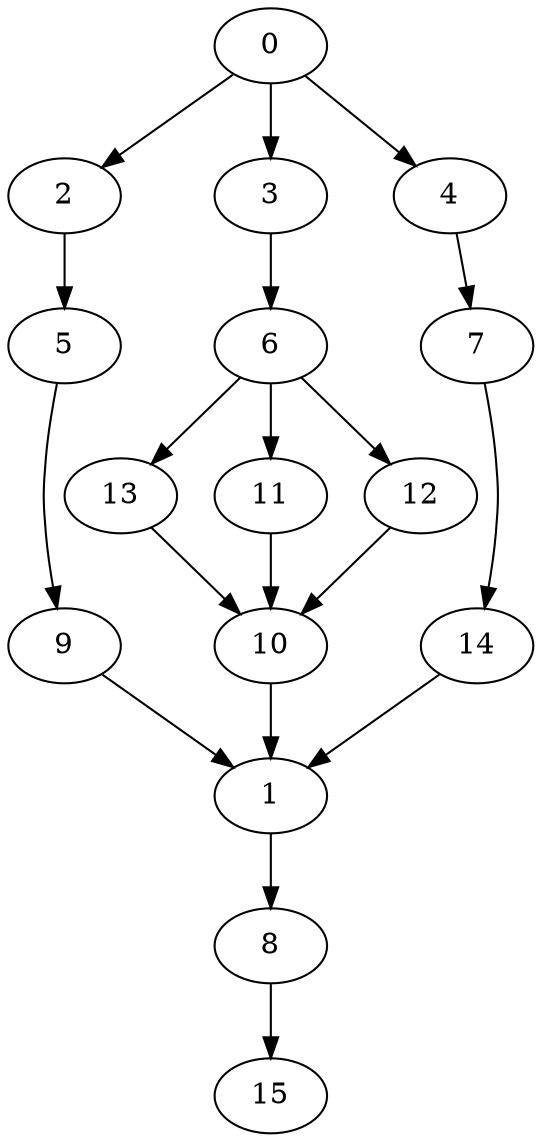 digraph "SeriesParallel-MaxBf-3_Nodes_16_CCR_10.00_WeightType_Random#9_Heterogeneous-4-2" {
0 [Weight=9];
2 [Weight=7];
3 [Weight=3];
4 [Weight=5];
6 [Weight=5];
5 [Weight=7];
13 [Weight=9];
7 [Weight=7];
11 [Weight=8];
12 [Weight=7];
14 [Weight=7];
10 [Weight=7];
9 [Weight=4];
1 [Weight=8];
8 [Weight=8];
15 [Weight=6];
9 -> 1 [Weight=18];
12 -> 10 [Weight=28];
7 -> 14 [Weight=65];
10 -> 1 [Weight=18];
13 -> 10 [Weight=83];
2 -> 5 [Weight=92];
6 -> 12 [Weight=55];
3 -> 6 [Weight=37];
0 -> 3 [Weight=46];
14 -> 1 [Weight=28];
5 -> 9 [Weight=92];
6 -> 11 [Weight=46];
8 -> 15 [Weight=83];
11 -> 10 [Weight=65];
6 -> 13 [Weight=55];
1 -> 8 [Weight=83];
4 -> 7 [Weight=74];
0 -> 4 [Weight=18];
0 -> 2 [Weight=83];
}
